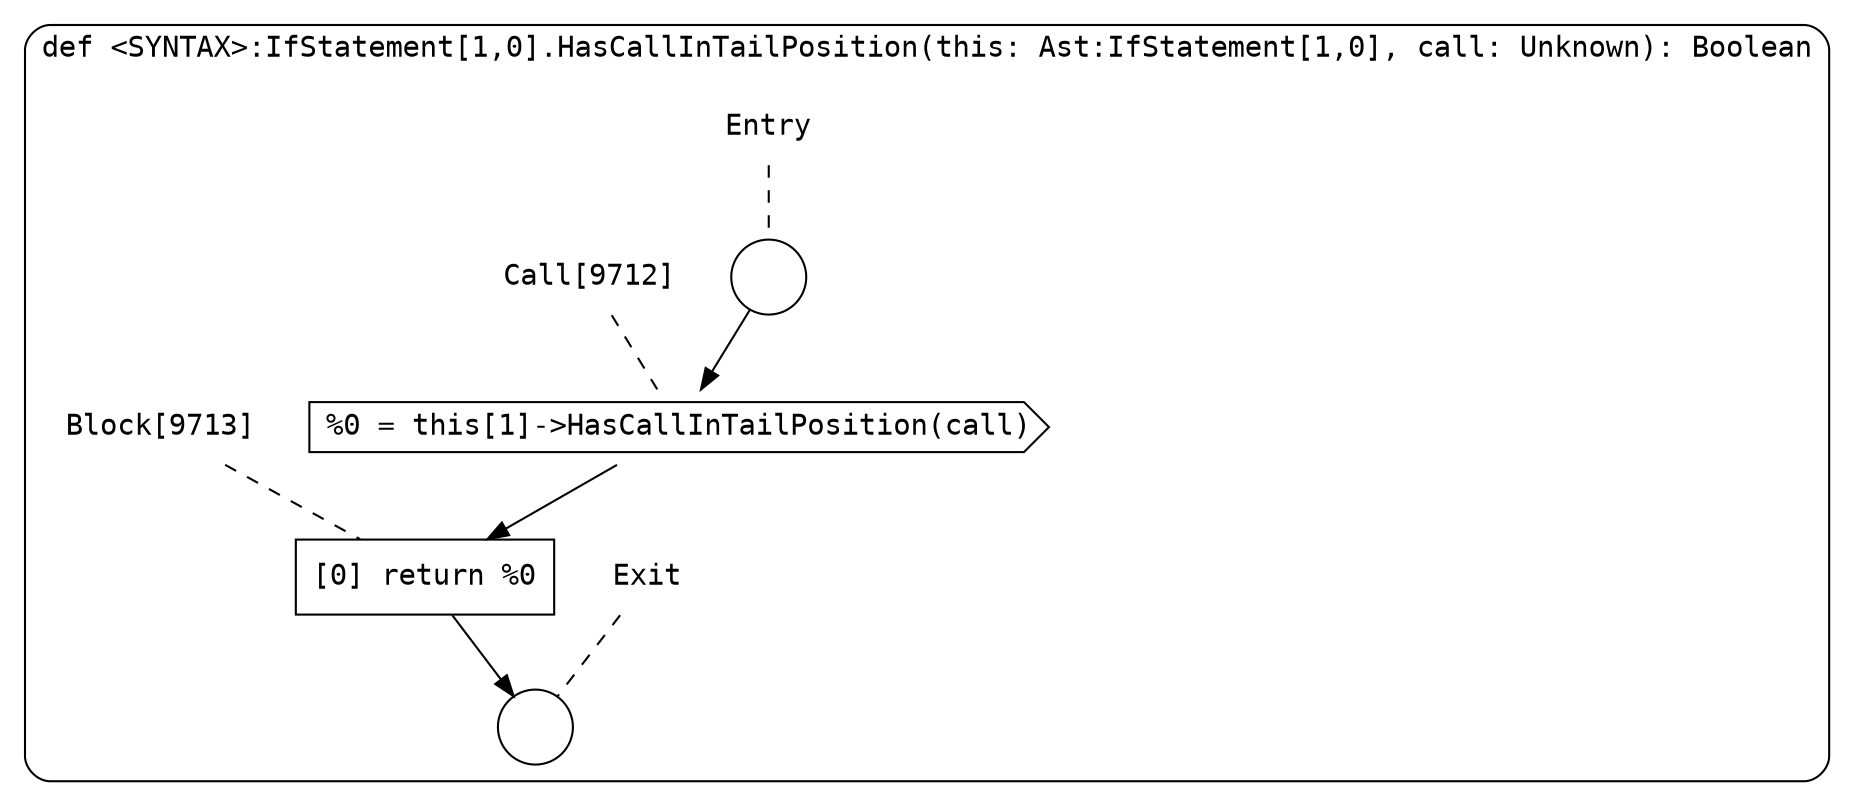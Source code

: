 digraph {
  graph [fontname = "Consolas"]
  node [fontname = "Consolas"]
  edge [fontname = "Consolas"]
  subgraph cluster1738 {
    label = "def <SYNTAX>:IfStatement[1,0].HasCallInTailPosition(this: Ast:IfStatement[1,0], call: Unknown): Boolean"
    style = rounded
    cluster1738_entry_name [shape=none, label=<<font color="black">Entry</font>>]
    cluster1738_entry_name -> cluster1738_entry [arrowhead=none, color="black", style=dashed]
    cluster1738_entry [shape=circle label=" " color="black" fillcolor="white" style=filled]
    cluster1738_entry -> node9712 [color="black"]
    cluster1738_exit_name [shape=none, label=<<font color="black">Exit</font>>]
    cluster1738_exit_name -> cluster1738_exit [arrowhead=none, color="black", style=dashed]
    cluster1738_exit [shape=circle label=" " color="black" fillcolor="white" style=filled]
    node9712_name [shape=none, label=<<font color="black">Call[9712]</font>>]
    node9712_name -> node9712 [arrowhead=none, color="black", style=dashed]
    node9712 [shape=cds, label=<<font color="black">%0 = this[1]-&gt;HasCallInTailPosition(call)</font>> color="black" fillcolor="white", style=filled]
    node9712 -> node9713 [color="black"]
    node9713_name [shape=none, label=<<font color="black">Block[9713]</font>>]
    node9713_name -> node9713 [arrowhead=none, color="black", style=dashed]
    node9713 [shape=box, label=<<font color="black">[0] return %0<BR ALIGN="LEFT"/></font>> color="black" fillcolor="white", style=filled]
    node9713 -> cluster1738_exit [color="black"]
  }
}